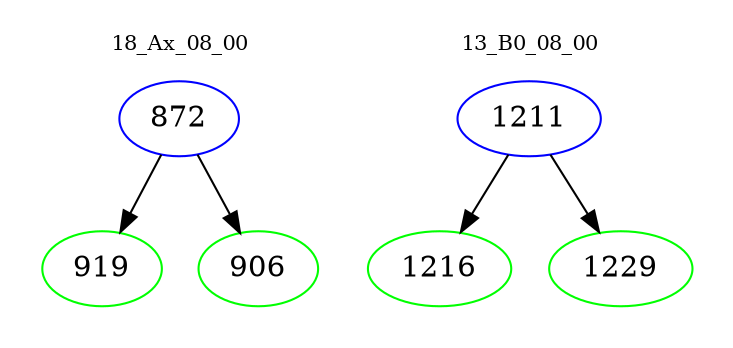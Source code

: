digraph{
subgraph cluster_0 {
color = white
label = "18_Ax_08_00";
fontsize=10;
T0_872 [label="872", color="blue"]
T0_872 -> T0_919 [color="black"]
T0_919 [label="919", color="green"]
T0_872 -> T0_906 [color="black"]
T0_906 [label="906", color="green"]
}
subgraph cluster_1 {
color = white
label = "13_B0_08_00";
fontsize=10;
T1_1211 [label="1211", color="blue"]
T1_1211 -> T1_1216 [color="black"]
T1_1216 [label="1216", color="green"]
T1_1211 -> T1_1229 [color="black"]
T1_1229 [label="1229", color="green"]
}
}
